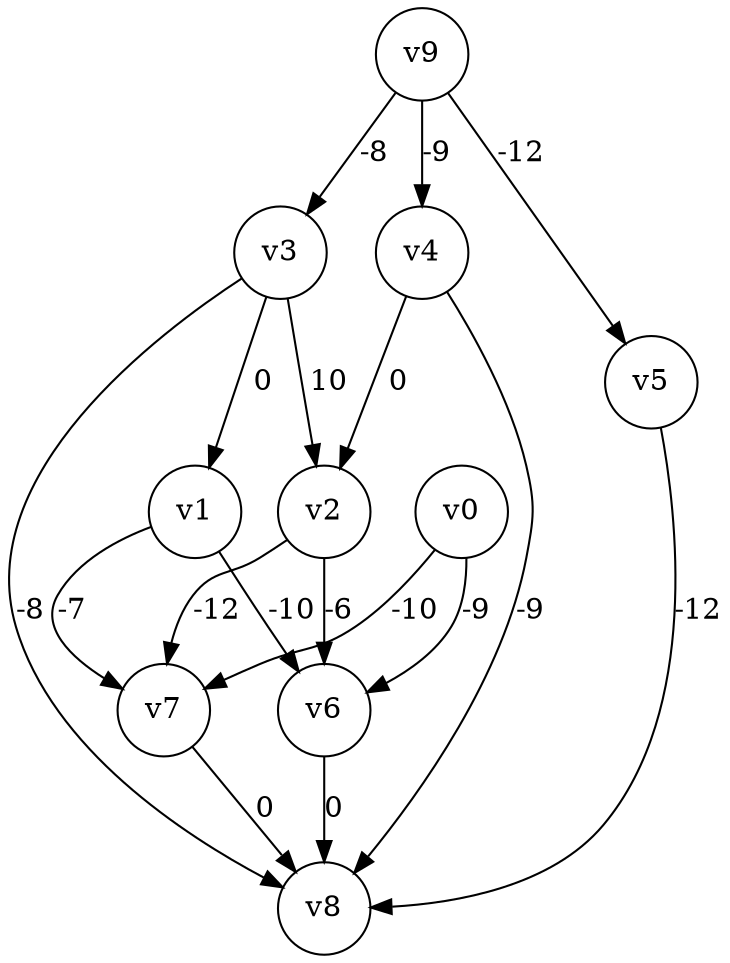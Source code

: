 digraph
{
	node [shape=circle, label="v0"] 0;
	node [shape=circle, label="v1"] 1;
	node [shape=circle, label="v2"] 2;
	node [shape=circle, label="v3"] 3;
	node [shape=circle, label="v4"] 4;
	node [shape=circle, label="v5"] 5;
	node [shape=circle, label="v6"] 6;
	node [shape=circle, label="v7"] 7;
	node [shape=circle, label="v8"] 8;
	node [shape=circle, label="v9"] 9;
	0 -> 6 [label="-9"]
	0 -> 7 [label="-10"]
	1 -> 6 [label="-10"]
	1 -> 7 [label="-7"]
	2 -> 6 [label="-6"]
	2 -> 7 [label="-12"]
	3 -> 1 [label="0"]
	3 -> 2 [label="10"]
	3 -> 8 [label="-8"]
	4 -> 2 [label="0"]
	4 -> 8 [label="-9"]
	5 -> 8 [label="-12"]
	6 -> 8 [label="0"]
	7 -> 8 [label="0"]
	9 -> 3 [label="-8"]
	9 -> 4 [label="-9"]
	9 -> 5 [label="-12"]
}
